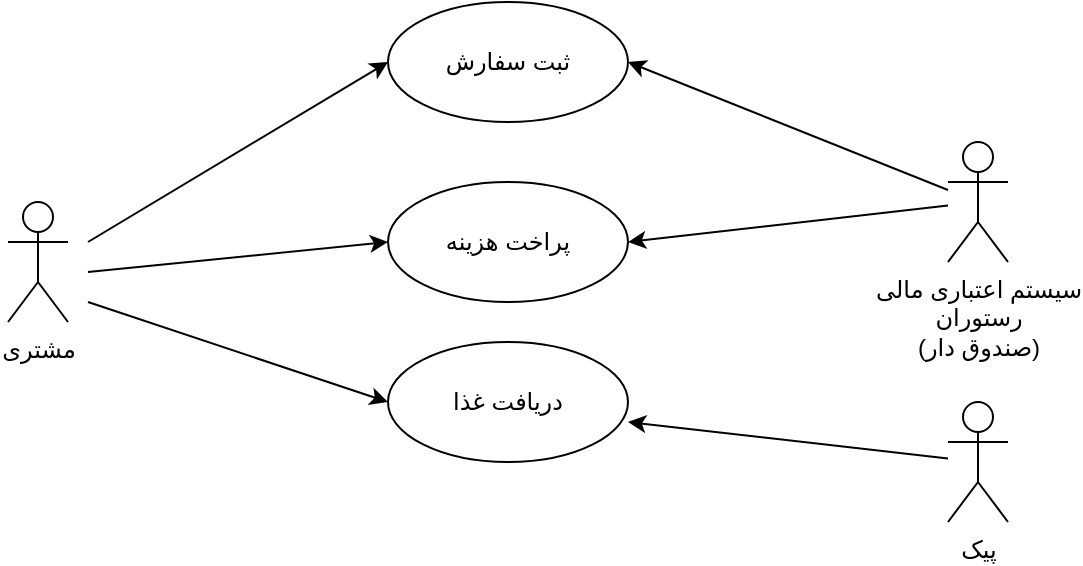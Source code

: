 <mxfile version="14.8.1" type="github">
  <diagram id="6kZRcd2nzZi-CScO0-am" name="Page-1">
    <mxGraphModel dx="1102" dy="582" grid="1" gridSize="10" guides="1" tooltips="1" connect="1" arrows="1" fold="1" page="1" pageScale="1" pageWidth="827" pageHeight="1169" math="0" shadow="0">
      <root>
        <mxCell id="0" />
        <mxCell id="1" parent="0" />
        <mxCell id="eNLkJmlqLFpq8DJfVEhJ-1" value="مشتری" style="shape=umlActor;verticalLabelPosition=bottom;verticalAlign=top;html=1;outlineConnect=0;" parent="1" vertex="1">
          <mxGeometry x="80" y="240" width="30" height="60" as="geometry" />
        </mxCell>
        <mxCell id="zZH4B9XZtavpI2Gc8XmQ-1" value="" style="endArrow=classic;html=1;entryX=0;entryY=0.5;entryDx=0;entryDy=0;" edge="1" parent="1" target="zZH4B9XZtavpI2Gc8XmQ-2">
          <mxGeometry width="50" height="50" relative="1" as="geometry">
            <mxPoint x="120" y="260" as="sourcePoint" />
            <mxPoint x="270" y="180" as="targetPoint" />
          </mxGeometry>
        </mxCell>
        <mxCell id="zZH4B9XZtavpI2Gc8XmQ-2" value="ثبت سفارش" style="ellipse;whiteSpace=wrap;html=1;" vertex="1" parent="1">
          <mxGeometry x="270" y="140" width="120" height="60" as="geometry" />
        </mxCell>
        <mxCell id="zZH4B9XZtavpI2Gc8XmQ-3" value="" style="endArrow=classic;html=1;entryX=0;entryY=0.5;entryDx=0;entryDy=0;" edge="1" parent="1" target="zZH4B9XZtavpI2Gc8XmQ-5">
          <mxGeometry width="50" height="50" relative="1" as="geometry">
            <mxPoint x="120" y="275" as="sourcePoint" />
            <mxPoint x="260" y="265" as="targetPoint" />
          </mxGeometry>
        </mxCell>
        <mxCell id="zZH4B9XZtavpI2Gc8XmQ-4" value="" style="endArrow=classic;html=1;entryX=0;entryY=0.5;entryDx=0;entryDy=0;" edge="1" parent="1" target="zZH4B9XZtavpI2Gc8XmQ-6">
          <mxGeometry width="50" height="50" relative="1" as="geometry">
            <mxPoint x="120" y="290" as="sourcePoint" />
            <mxPoint x="260" y="340" as="targetPoint" />
          </mxGeometry>
        </mxCell>
        <mxCell id="zZH4B9XZtavpI2Gc8XmQ-5" value="پراخت هزینه" style="ellipse;whiteSpace=wrap;html=1;" vertex="1" parent="1">
          <mxGeometry x="270" y="230" width="120" height="60" as="geometry" />
        </mxCell>
        <mxCell id="zZH4B9XZtavpI2Gc8XmQ-6" value="دریافت غذا" style="ellipse;whiteSpace=wrap;html=1;" vertex="1" parent="1">
          <mxGeometry x="270" y="310" width="120" height="60" as="geometry" />
        </mxCell>
        <mxCell id="zZH4B9XZtavpI2Gc8XmQ-7" value="سیستم اعتباری مالی&lt;br&gt;رستوران&lt;br&gt;(صندوق دار)" style="shape=umlActor;verticalLabelPosition=bottom;verticalAlign=top;html=1;outlineConnect=0;" vertex="1" parent="1">
          <mxGeometry x="550" y="210" width="30" height="60" as="geometry" />
        </mxCell>
        <mxCell id="zZH4B9XZtavpI2Gc8XmQ-9" value="" style="endArrow=classic;html=1;entryX=1;entryY=0.5;entryDx=0;entryDy=0;" edge="1" parent="1" source="zZH4B9XZtavpI2Gc8XmQ-7" target="zZH4B9XZtavpI2Gc8XmQ-5">
          <mxGeometry width="50" height="50" relative="1" as="geometry">
            <mxPoint x="620" y="260" as="sourcePoint" />
            <mxPoint x="540" y="257.5" as="targetPoint" />
          </mxGeometry>
        </mxCell>
        <mxCell id="zZH4B9XZtavpI2Gc8XmQ-10" value="" style="endArrow=classic;html=1;entryX=1;entryY=0.5;entryDx=0;entryDy=0;" edge="1" parent="1" source="zZH4B9XZtavpI2Gc8XmQ-7" target="zZH4B9XZtavpI2Gc8XmQ-2">
          <mxGeometry width="50" height="50" relative="1" as="geometry">
            <mxPoint x="620" y="240" as="sourcePoint" />
            <mxPoint x="670" y="190" as="targetPoint" />
          </mxGeometry>
        </mxCell>
        <mxCell id="zZH4B9XZtavpI2Gc8XmQ-11" value="" style="endArrow=classic;html=1;" edge="1" parent="1" source="zZH4B9XZtavpI2Gc8XmQ-12">
          <mxGeometry width="50" height="50" relative="1" as="geometry">
            <mxPoint x="560" y="400" as="sourcePoint" />
            <mxPoint x="390" y="350" as="targetPoint" />
            <Array as="points">
              <mxPoint x="390" y="350" />
            </Array>
          </mxGeometry>
        </mxCell>
        <mxCell id="zZH4B9XZtavpI2Gc8XmQ-12" value="پیک" style="shape=umlActor;verticalLabelPosition=bottom;verticalAlign=top;html=1;outlineConnect=0;" vertex="1" parent="1">
          <mxGeometry x="550" y="340" width="30" height="60" as="geometry" />
        </mxCell>
      </root>
    </mxGraphModel>
  </diagram>
</mxfile>
